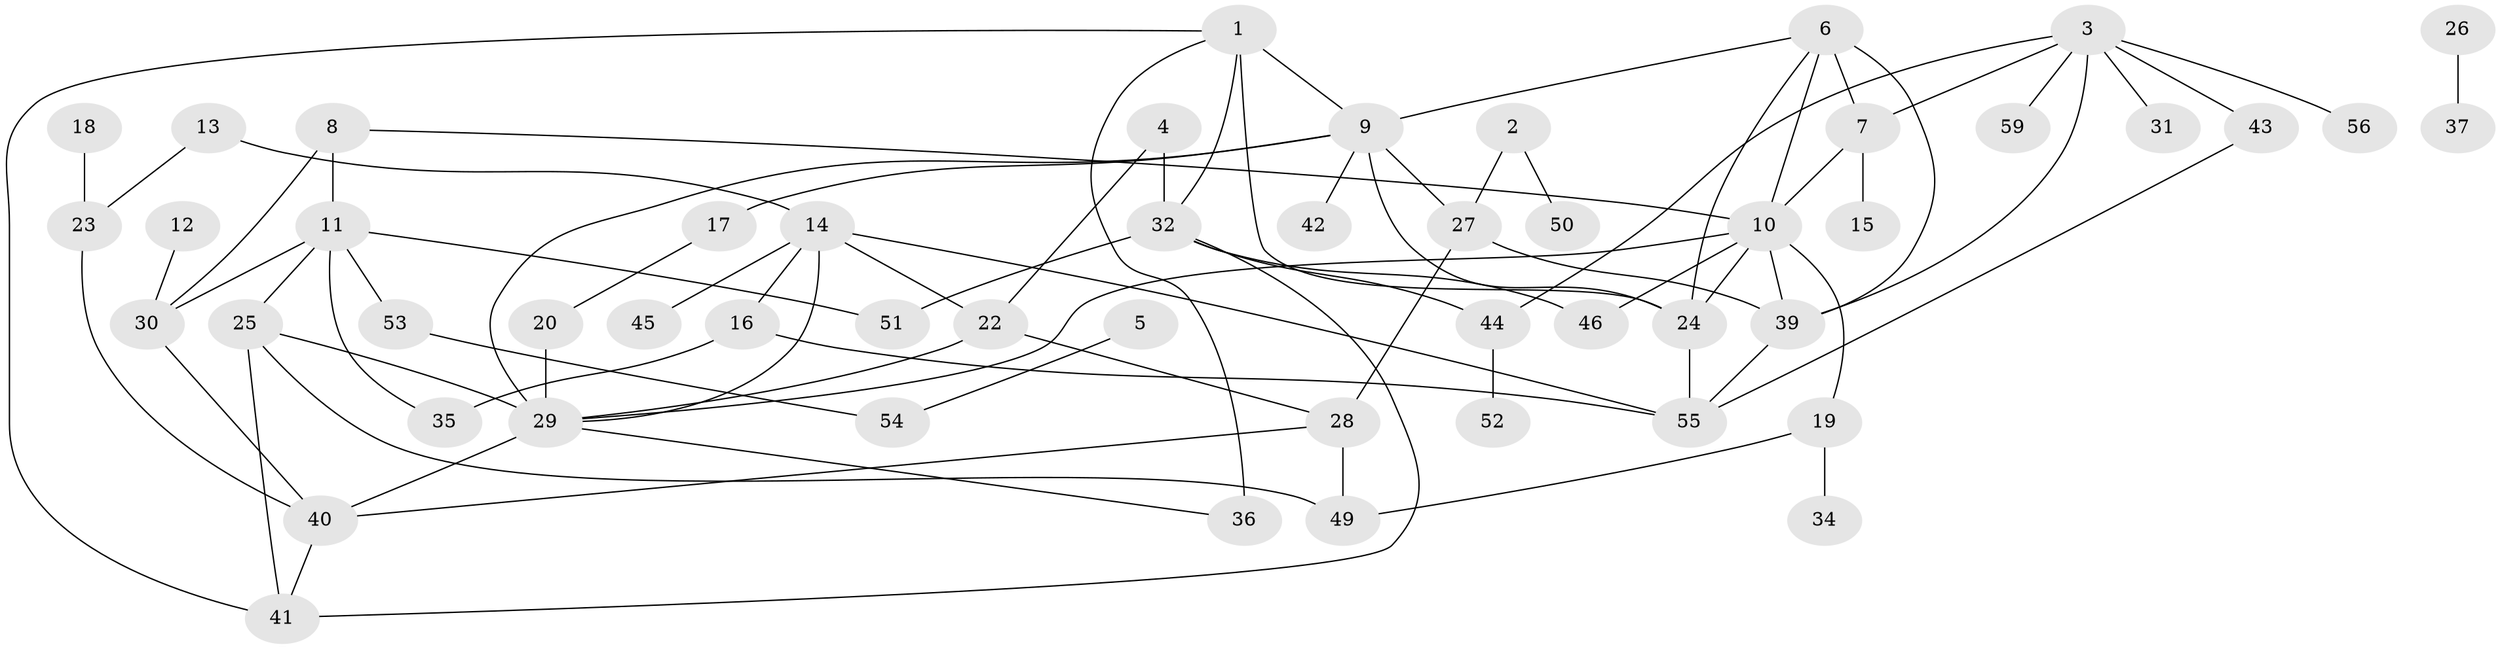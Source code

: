 // original degree distribution, {3: 0.1885245901639344, 8: 0.00819672131147541, 2: 0.26229508196721313, 1: 0.23770491803278687, 4: 0.14754098360655737, 7: 0.00819672131147541, 0: 0.07377049180327869, 5: 0.07377049180327869}
// Generated by graph-tools (version 1.1) at 2025/47/03/04/25 22:47:56]
// undirected, 52 vertices, 81 edges
graph export_dot {
  node [color=gray90,style=filled];
  1;
  2;
  3;
  4;
  5;
  6;
  7;
  8;
  9;
  10;
  11;
  12;
  13;
  14;
  15;
  16;
  17;
  18;
  19;
  20;
  22;
  23;
  24;
  25;
  26;
  27;
  28;
  29;
  30;
  31;
  32;
  34;
  35;
  36;
  37;
  39;
  40;
  41;
  42;
  43;
  44;
  45;
  46;
  49;
  50;
  51;
  52;
  53;
  54;
  55;
  56;
  59;
  1 -- 9 [weight=2.0];
  1 -- 24 [weight=1.0];
  1 -- 32 [weight=1.0];
  1 -- 36 [weight=2.0];
  1 -- 41 [weight=1.0];
  2 -- 27 [weight=1.0];
  2 -- 50 [weight=1.0];
  3 -- 7 [weight=1.0];
  3 -- 31 [weight=1.0];
  3 -- 39 [weight=1.0];
  3 -- 43 [weight=1.0];
  3 -- 44 [weight=1.0];
  3 -- 56 [weight=1.0];
  3 -- 59 [weight=1.0];
  4 -- 22 [weight=1.0];
  4 -- 32 [weight=1.0];
  5 -- 54 [weight=1.0];
  6 -- 7 [weight=1.0];
  6 -- 9 [weight=1.0];
  6 -- 10 [weight=1.0];
  6 -- 24 [weight=1.0];
  6 -- 39 [weight=2.0];
  7 -- 10 [weight=1.0];
  7 -- 15 [weight=1.0];
  8 -- 10 [weight=1.0];
  8 -- 11 [weight=1.0];
  8 -- 30 [weight=1.0];
  9 -- 17 [weight=2.0];
  9 -- 24 [weight=1.0];
  9 -- 27 [weight=1.0];
  9 -- 29 [weight=1.0];
  9 -- 42 [weight=1.0];
  10 -- 19 [weight=1.0];
  10 -- 24 [weight=1.0];
  10 -- 29 [weight=1.0];
  10 -- 39 [weight=1.0];
  10 -- 46 [weight=1.0];
  11 -- 25 [weight=1.0];
  11 -- 30 [weight=1.0];
  11 -- 35 [weight=1.0];
  11 -- 51 [weight=1.0];
  11 -- 53 [weight=1.0];
  12 -- 30 [weight=1.0];
  13 -- 14 [weight=1.0];
  13 -- 23 [weight=1.0];
  14 -- 16 [weight=1.0];
  14 -- 22 [weight=1.0];
  14 -- 29 [weight=1.0];
  14 -- 45 [weight=1.0];
  14 -- 55 [weight=1.0];
  16 -- 35 [weight=1.0];
  16 -- 55 [weight=1.0];
  17 -- 20 [weight=1.0];
  18 -- 23 [weight=1.0];
  19 -- 34 [weight=1.0];
  19 -- 49 [weight=1.0];
  20 -- 29 [weight=2.0];
  22 -- 28 [weight=1.0];
  22 -- 29 [weight=1.0];
  23 -- 40 [weight=1.0];
  24 -- 55 [weight=2.0];
  25 -- 29 [weight=1.0];
  25 -- 41 [weight=1.0];
  25 -- 49 [weight=1.0];
  26 -- 37 [weight=1.0];
  27 -- 28 [weight=1.0];
  27 -- 39 [weight=1.0];
  28 -- 40 [weight=1.0];
  28 -- 49 [weight=1.0];
  29 -- 36 [weight=1.0];
  29 -- 40 [weight=2.0];
  30 -- 40 [weight=2.0];
  32 -- 41 [weight=1.0];
  32 -- 44 [weight=1.0];
  32 -- 46 [weight=1.0];
  32 -- 51 [weight=1.0];
  39 -- 55 [weight=1.0];
  40 -- 41 [weight=1.0];
  43 -- 55 [weight=1.0];
  44 -- 52 [weight=1.0];
  53 -- 54 [weight=1.0];
}
